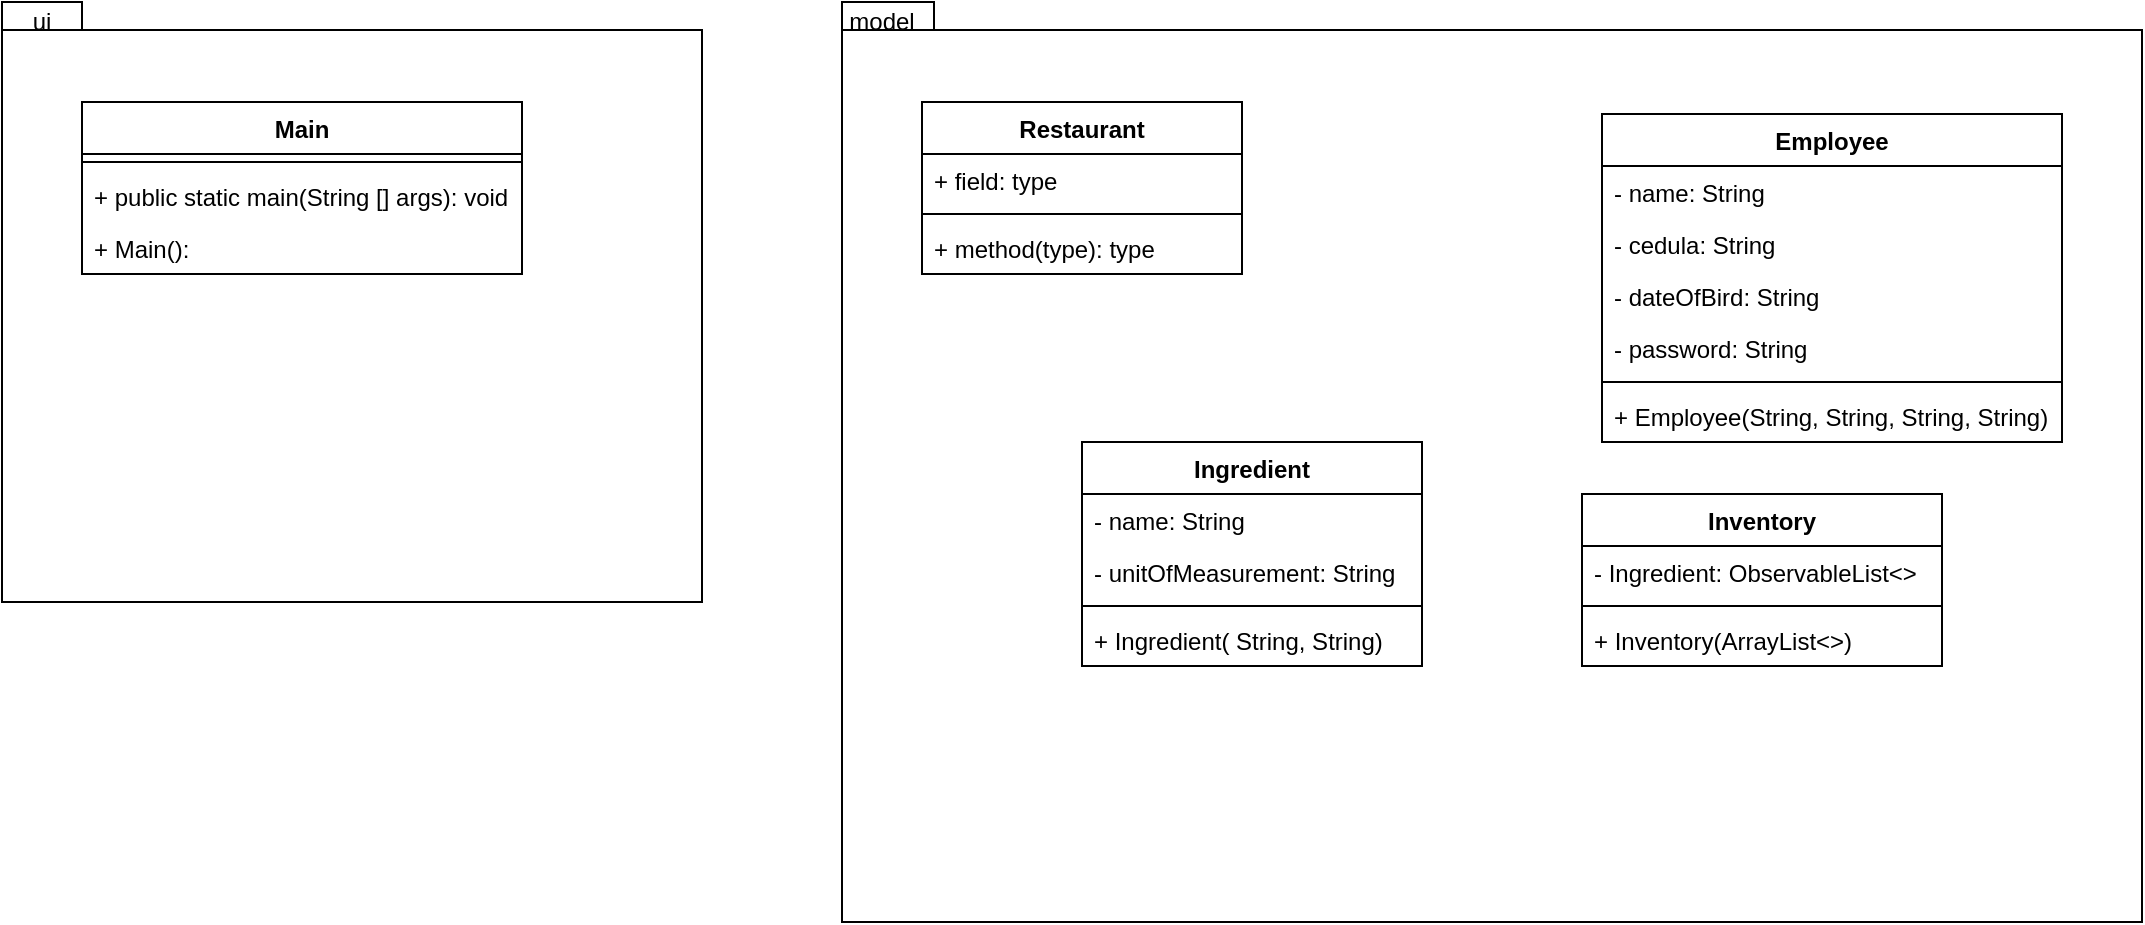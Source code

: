 <mxfile version="15.1.3" type="device"><diagram id="L7kyF5hDS-9kEPvA9DnG" name="Página-1"><mxGraphModel dx="880" dy="510" grid="1" gridSize="10" guides="1" tooltips="1" connect="1" arrows="1" fold="1" page="1" pageScale="1" pageWidth="827" pageHeight="1169" math="0" shadow="0"><root><mxCell id="0"/><mxCell id="1" parent="0"/><mxCell id="4UvoIsOAYy2A6t3GpR0r-1" value="" style="shape=folder;fontStyle=1;spacingTop=10;tabWidth=40;tabHeight=14;tabPosition=left;html=1;" vertex="1" parent="1"><mxGeometry x="80" y="60" width="350" height="300" as="geometry"/></mxCell><mxCell id="4UvoIsOAYy2A6t3GpR0r-2" value="" style="shape=folder;fontStyle=1;spacingTop=10;tabWidth=40;tabHeight=14;tabPosition=left;html=1;" vertex="1" parent="1"><mxGeometry x="500" y="60" width="650" height="460" as="geometry"/></mxCell><mxCell id="4UvoIsOAYy2A6t3GpR0r-3" value="ui" style="text;html=1;strokeColor=none;fillColor=none;align=center;verticalAlign=middle;whiteSpace=wrap;rounded=0;" vertex="1" parent="1"><mxGeometry x="80" y="60" width="40" height="20" as="geometry"/></mxCell><mxCell id="4UvoIsOAYy2A6t3GpR0r-4" value="model" style="text;html=1;strokeColor=none;fillColor=none;align=center;verticalAlign=middle;whiteSpace=wrap;rounded=0;" vertex="1" parent="1"><mxGeometry x="500" y="60" width="40" height="20" as="geometry"/></mxCell><mxCell id="4UvoIsOAYy2A6t3GpR0r-5" value="Main" style="swimlane;fontStyle=1;align=center;verticalAlign=top;childLayout=stackLayout;horizontal=1;startSize=26;horizontalStack=0;resizeParent=1;resizeParentMax=0;resizeLast=0;collapsible=1;marginBottom=0;" vertex="1" parent="1"><mxGeometry x="120" y="110" width="220" height="86" as="geometry"/></mxCell><mxCell id="4UvoIsOAYy2A6t3GpR0r-7" value="" style="line;strokeWidth=1;fillColor=none;align=left;verticalAlign=middle;spacingTop=-1;spacingLeft=3;spacingRight=3;rotatable=0;labelPosition=right;points=[];portConstraint=eastwest;" vertex="1" parent="4UvoIsOAYy2A6t3GpR0r-5"><mxGeometry y="26" width="220" height="8" as="geometry"/></mxCell><mxCell id="4UvoIsOAYy2A6t3GpR0r-8" value="+ public static main(String [] args): void" style="text;strokeColor=none;fillColor=none;align=left;verticalAlign=top;spacingLeft=4;spacingRight=4;overflow=hidden;rotatable=0;points=[[0,0.5],[1,0.5]];portConstraint=eastwest;" vertex="1" parent="4UvoIsOAYy2A6t3GpR0r-5"><mxGeometry y="34" width="220" height="26" as="geometry"/></mxCell><mxCell id="4UvoIsOAYy2A6t3GpR0r-9" value="+ Main():" style="text;strokeColor=none;fillColor=none;align=left;verticalAlign=top;spacingLeft=4;spacingRight=4;overflow=hidden;rotatable=0;points=[[0,0.5],[1,0.5]];portConstraint=eastwest;" vertex="1" parent="4UvoIsOAYy2A6t3GpR0r-5"><mxGeometry y="60" width="220" height="26" as="geometry"/></mxCell><mxCell id="4UvoIsOAYy2A6t3GpR0r-10" value="Restaurant" style="swimlane;fontStyle=1;align=center;verticalAlign=top;childLayout=stackLayout;horizontal=1;startSize=26;horizontalStack=0;resizeParent=1;resizeParentMax=0;resizeLast=0;collapsible=1;marginBottom=0;" vertex="1" parent="1"><mxGeometry x="540" y="110" width="160" height="86" as="geometry"/></mxCell><mxCell id="4UvoIsOAYy2A6t3GpR0r-11" value="+ field: type" style="text;strokeColor=none;fillColor=none;align=left;verticalAlign=top;spacingLeft=4;spacingRight=4;overflow=hidden;rotatable=0;points=[[0,0.5],[1,0.5]];portConstraint=eastwest;" vertex="1" parent="4UvoIsOAYy2A6t3GpR0r-10"><mxGeometry y="26" width="160" height="26" as="geometry"/></mxCell><mxCell id="4UvoIsOAYy2A6t3GpR0r-12" value="" style="line;strokeWidth=1;fillColor=none;align=left;verticalAlign=middle;spacingTop=-1;spacingLeft=3;spacingRight=3;rotatable=0;labelPosition=right;points=[];portConstraint=eastwest;" vertex="1" parent="4UvoIsOAYy2A6t3GpR0r-10"><mxGeometry y="52" width="160" height="8" as="geometry"/></mxCell><mxCell id="4UvoIsOAYy2A6t3GpR0r-13" value="+ method(type): type" style="text;strokeColor=none;fillColor=none;align=left;verticalAlign=top;spacingLeft=4;spacingRight=4;overflow=hidden;rotatable=0;points=[[0,0.5],[1,0.5]];portConstraint=eastwest;" vertex="1" parent="4UvoIsOAYy2A6t3GpR0r-10"><mxGeometry y="60" width="160" height="26" as="geometry"/></mxCell><mxCell id="4UvoIsOAYy2A6t3GpR0r-14" value="Employee" style="swimlane;fontStyle=1;align=center;verticalAlign=top;childLayout=stackLayout;horizontal=1;startSize=26;horizontalStack=0;resizeParent=1;resizeParentMax=0;resizeLast=0;collapsible=1;marginBottom=0;" vertex="1" parent="1"><mxGeometry x="880" y="116" width="230" height="164" as="geometry"/></mxCell><mxCell id="4UvoIsOAYy2A6t3GpR0r-15" value="- name: String" style="text;strokeColor=none;fillColor=none;align=left;verticalAlign=top;spacingLeft=4;spacingRight=4;overflow=hidden;rotatable=0;points=[[0,0.5],[1,0.5]];portConstraint=eastwest;" vertex="1" parent="4UvoIsOAYy2A6t3GpR0r-14"><mxGeometry y="26" width="230" height="26" as="geometry"/></mxCell><mxCell id="4UvoIsOAYy2A6t3GpR0r-18" value="- cedula: String" style="text;strokeColor=none;fillColor=none;align=left;verticalAlign=top;spacingLeft=4;spacingRight=4;overflow=hidden;rotatable=0;points=[[0,0.5],[1,0.5]];portConstraint=eastwest;" vertex="1" parent="4UvoIsOAYy2A6t3GpR0r-14"><mxGeometry y="52" width="230" height="26" as="geometry"/></mxCell><mxCell id="4UvoIsOAYy2A6t3GpR0r-19" value="- dateOfBird: String" style="text;strokeColor=none;fillColor=none;align=left;verticalAlign=top;spacingLeft=4;spacingRight=4;overflow=hidden;rotatable=0;points=[[0,0.5],[1,0.5]];portConstraint=eastwest;" vertex="1" parent="4UvoIsOAYy2A6t3GpR0r-14"><mxGeometry y="78" width="230" height="26" as="geometry"/></mxCell><mxCell id="4UvoIsOAYy2A6t3GpR0r-20" value="- password: String" style="text;strokeColor=none;fillColor=none;align=left;verticalAlign=top;spacingLeft=4;spacingRight=4;overflow=hidden;rotatable=0;points=[[0,0.5],[1,0.5]];portConstraint=eastwest;" vertex="1" parent="4UvoIsOAYy2A6t3GpR0r-14"><mxGeometry y="104" width="230" height="26" as="geometry"/></mxCell><mxCell id="4UvoIsOAYy2A6t3GpR0r-16" value="" style="line;strokeWidth=1;fillColor=none;align=left;verticalAlign=middle;spacingTop=-1;spacingLeft=3;spacingRight=3;rotatable=0;labelPosition=right;points=[];portConstraint=eastwest;" vertex="1" parent="4UvoIsOAYy2A6t3GpR0r-14"><mxGeometry y="130" width="230" height="8" as="geometry"/></mxCell><mxCell id="4UvoIsOAYy2A6t3GpR0r-17" value="+ Employee(String, String, String, String)" style="text;strokeColor=none;fillColor=none;align=left;verticalAlign=top;spacingLeft=4;spacingRight=4;overflow=hidden;rotatable=0;points=[[0,0.5],[1,0.5]];portConstraint=eastwest;" vertex="1" parent="4UvoIsOAYy2A6t3GpR0r-14"><mxGeometry y="138" width="230" height="26" as="geometry"/></mxCell><mxCell id="4UvoIsOAYy2A6t3GpR0r-21" value="Ingredient" style="swimlane;fontStyle=1;align=center;verticalAlign=top;childLayout=stackLayout;horizontal=1;startSize=26;horizontalStack=0;resizeParent=1;resizeParentMax=0;resizeLast=0;collapsible=1;marginBottom=0;" vertex="1" parent="1"><mxGeometry x="620" y="280" width="170" height="112" as="geometry"/></mxCell><mxCell id="4UvoIsOAYy2A6t3GpR0r-22" value="- name: String" style="text;strokeColor=none;fillColor=none;align=left;verticalAlign=top;spacingLeft=4;spacingRight=4;overflow=hidden;rotatable=0;points=[[0,0.5],[1,0.5]];portConstraint=eastwest;" vertex="1" parent="4UvoIsOAYy2A6t3GpR0r-21"><mxGeometry y="26" width="170" height="26" as="geometry"/></mxCell><mxCell id="4UvoIsOAYy2A6t3GpR0r-25" value="- unitOfMeasurement: String" style="text;strokeColor=none;fillColor=none;align=left;verticalAlign=top;spacingLeft=4;spacingRight=4;overflow=hidden;rotatable=0;points=[[0,0.5],[1,0.5]];portConstraint=eastwest;" vertex="1" parent="4UvoIsOAYy2A6t3GpR0r-21"><mxGeometry y="52" width="170" height="26" as="geometry"/></mxCell><mxCell id="4UvoIsOAYy2A6t3GpR0r-23" value="" style="line;strokeWidth=1;fillColor=none;align=left;verticalAlign=middle;spacingTop=-1;spacingLeft=3;spacingRight=3;rotatable=0;labelPosition=right;points=[];portConstraint=eastwest;" vertex="1" parent="4UvoIsOAYy2A6t3GpR0r-21"><mxGeometry y="78" width="170" height="8" as="geometry"/></mxCell><mxCell id="4UvoIsOAYy2A6t3GpR0r-24" value="+ Ingredient( String, String)" style="text;strokeColor=none;fillColor=none;align=left;verticalAlign=top;spacingLeft=4;spacingRight=4;overflow=hidden;rotatable=0;points=[[0,0.5],[1,0.5]];portConstraint=eastwest;" vertex="1" parent="4UvoIsOAYy2A6t3GpR0r-21"><mxGeometry y="86" width="170" height="26" as="geometry"/></mxCell><mxCell id="4UvoIsOAYy2A6t3GpR0r-26" value="Inventory" style="swimlane;fontStyle=1;align=center;verticalAlign=top;childLayout=stackLayout;horizontal=1;startSize=26;horizontalStack=0;resizeParent=1;resizeParentMax=0;resizeLast=0;collapsible=1;marginBottom=0;" vertex="1" parent="1"><mxGeometry x="870" y="306" width="180" height="86" as="geometry"/></mxCell><mxCell id="4UvoIsOAYy2A6t3GpR0r-27" value="- Ingredient: ObservableList&lt;&gt; " style="text;strokeColor=none;fillColor=none;align=left;verticalAlign=top;spacingLeft=4;spacingRight=4;overflow=hidden;rotatable=0;points=[[0,0.5],[1,0.5]];portConstraint=eastwest;" vertex="1" parent="4UvoIsOAYy2A6t3GpR0r-26"><mxGeometry y="26" width="180" height="26" as="geometry"/></mxCell><mxCell id="4UvoIsOAYy2A6t3GpR0r-28" value="" style="line;strokeWidth=1;fillColor=none;align=left;verticalAlign=middle;spacingTop=-1;spacingLeft=3;spacingRight=3;rotatable=0;labelPosition=right;points=[];portConstraint=eastwest;" vertex="1" parent="4UvoIsOAYy2A6t3GpR0r-26"><mxGeometry y="52" width="180" height="8" as="geometry"/></mxCell><mxCell id="4UvoIsOAYy2A6t3GpR0r-29" value="+ Inventory(ArrayList&lt;&gt;)" style="text;strokeColor=none;fillColor=none;align=left;verticalAlign=top;spacingLeft=4;spacingRight=4;overflow=hidden;rotatable=0;points=[[0,0.5],[1,0.5]];portConstraint=eastwest;" vertex="1" parent="4UvoIsOAYy2A6t3GpR0r-26"><mxGeometry y="60" width="180" height="26" as="geometry"/></mxCell></root></mxGraphModel></diagram></mxfile>